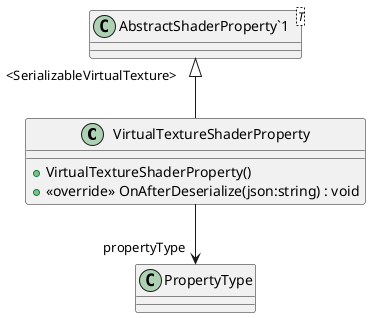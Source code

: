 @startuml
class VirtualTextureShaderProperty {
    + VirtualTextureShaderProperty()
    + <<override>> OnAfterDeserialize(json:string) : void
}
class "AbstractShaderProperty`1"<T> {
}
"AbstractShaderProperty`1" "<SerializableVirtualTexture>" <|-- VirtualTextureShaderProperty
VirtualTextureShaderProperty --> "propertyType" PropertyType
@enduml
